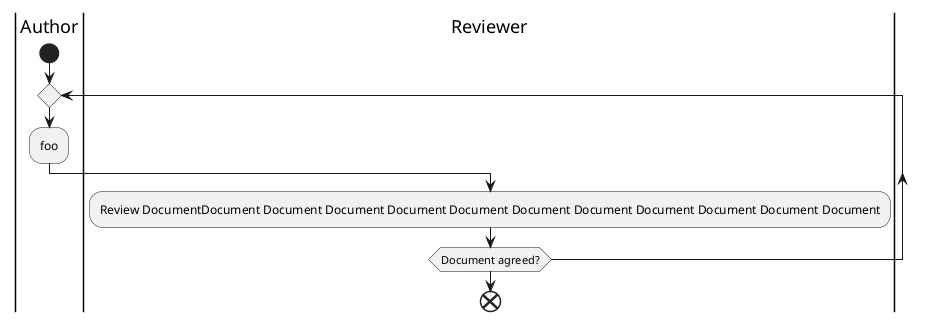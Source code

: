 {
  "sha1": "g9nadip6dn08k0ytfnyzi0xwrcenbp5",
  "insertion": {
    "when": "2024-06-01T09:03:07.447Z",
    "user": "plantuml@gmail.com"
  }
}
@startuml
|Author|
Start
repeat
:foo;
|Reviewer|
:Review DocumentDocument Document Document Document Document Document Document Document Document Document Document;
repeat while (Document agreed?)
end
@enduml
